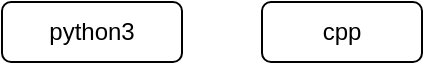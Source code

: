 <mxfile version="13.6.5" pages="4"><diagram id="GSlfHznqeUNXntcfFe2D" name="language"><mxGraphModel dx="643" dy="365" grid="1" gridSize="10" guides="1" tooltips="1" connect="1" arrows="1" fold="1" page="1" pageScale="1" pageWidth="850" pageHeight="1100" math="0" shadow="0"><root><mxCell id="0"/><mxCell id="1" parent="0"/><mxCell id="_oWRvTYr-sXqiwPRboum-2" value="python3" style="rounded=1;whiteSpace=wrap;html=1;" vertex="1" parent="1"><mxGeometry x="30" y="10" width="90" height="30" as="geometry"/></mxCell><mxCell id="g1-VFvWD4ChGZHgjActp-1" value="cpp" style="rounded=1;whiteSpace=wrap;html=1;" vertex="1" parent="1"><mxGeometry x="160" y="10" width="80" height="30" as="geometry"/></mxCell></root></mxGraphModel></diagram><diagram id="JKgzdyGqLmYLEggLRfTR" name="cat"><mxGraphModel dx="540" dy="307" grid="1" gridSize="10" guides="1" tooltips="1" connect="1" arrows="1" fold="1" page="1" pageScale="1" pageWidth="850" pageHeight="1100" math="0" shadow="0"><root><mxCell id="65NE7aSc-yhmeRz0Jt8p-0"/><mxCell id="65NE7aSc-yhmeRz0Jt8p-1" parent="65NE7aSc-yhmeRz0Jt8p-0"/><mxCell id="70veDmSBOoY7Mzd8kuUc-0" value="deep-learning" style="rounded=1;whiteSpace=wrap;html=1;" vertex="1" parent="65NE7aSc-yhmeRz0Jt8p-1"><mxGeometry x="40" y="10" width="80" height="30" as="geometry"/></mxCell><mxCell id="J6nVkfT4zUFb8VUr48hS-0" value="robotic" style="rounded=1;whiteSpace=wrap;html=1;" vertex="1" parent="65NE7aSc-yhmeRz0Jt8p-1"><mxGeometry x="160" y="10" width="80" height="30" as="geometry"/></mxCell></root></mxGraphModel></diagram><diagram id="G9wNJ_TX0Q6zbfrQ5QS7" name="status"><mxGraphModel dx="643" dy="365" grid="1" gridSize="10" guides="1" tooltips="1" connect="1" arrows="1" fold="1" page="1" pageScale="1" pageWidth="850" pageHeight="1100" math="0" shadow="0"><root><mxCell id="2sc2YG75HemEWXWbuqne-0"/><mxCell id="2sc2YG75HemEWXWbuqne-1" parent="2sc2YG75HemEWXWbuqne-0"/><mxCell id="CAb6jYIewJcvdf9XZ03F-0" value="status: development" style="rounded=1;whiteSpace=wrap;html=1;" vertex="1" parent="2sc2YG75HemEWXWbuqne-1"><mxGeometry x="40" y="40" width="160" height="40" as="geometry"/></mxCell><mxCell id="SyviMQxPElAZCCdBcU7_-0" value="status: production" style="rounded=1;whiteSpace=wrap;html=1;" vertex="1" parent="2sc2YG75HemEWXWbuqne-1"><mxGeometry x="240" y="40" width="160" height="40" as="geometry"/></mxCell></root></mxGraphModel></diagram><diagram id="vC-MRPuuG-MoR5TEEIPx" name="lib"><mxGraphModel dx="643" dy="365" grid="1" gridSize="10" guides="1" tooltips="1" connect="1" arrows="1" fold="1" page="1" pageScale="1" pageWidth="850" pageHeight="1100" math="0" shadow="0"><root><mxCell id="VXrYjiB3h5R81l3TkQvR-0"/><mxCell id="VXrYjiB3h5R81l3TkQvR-1" parent="VXrYjiB3h5R81l3TkQvR-0"/><mxCell id="MHDWI6R_pOlnwrsCgjWS-0" value="ROS" style="rounded=1;whiteSpace=wrap;html=1;" vertex="1" parent="VXrYjiB3h5R81l3TkQvR-1"><mxGeometry x="40" y="10" width="80" height="30" as="geometry"/></mxCell><mxCell id="ar5wDZyz6iQk1Ycg1uUm-0" value="tensorflow" style="rounded=1;whiteSpace=wrap;html=1;" vertex="1" parent="VXrYjiB3h5R81l3TkQvR-1"><mxGeometry x="160" y="10" width="80" height="30" as="geometry"/></mxCell></root></mxGraphModel></diagram></mxfile>